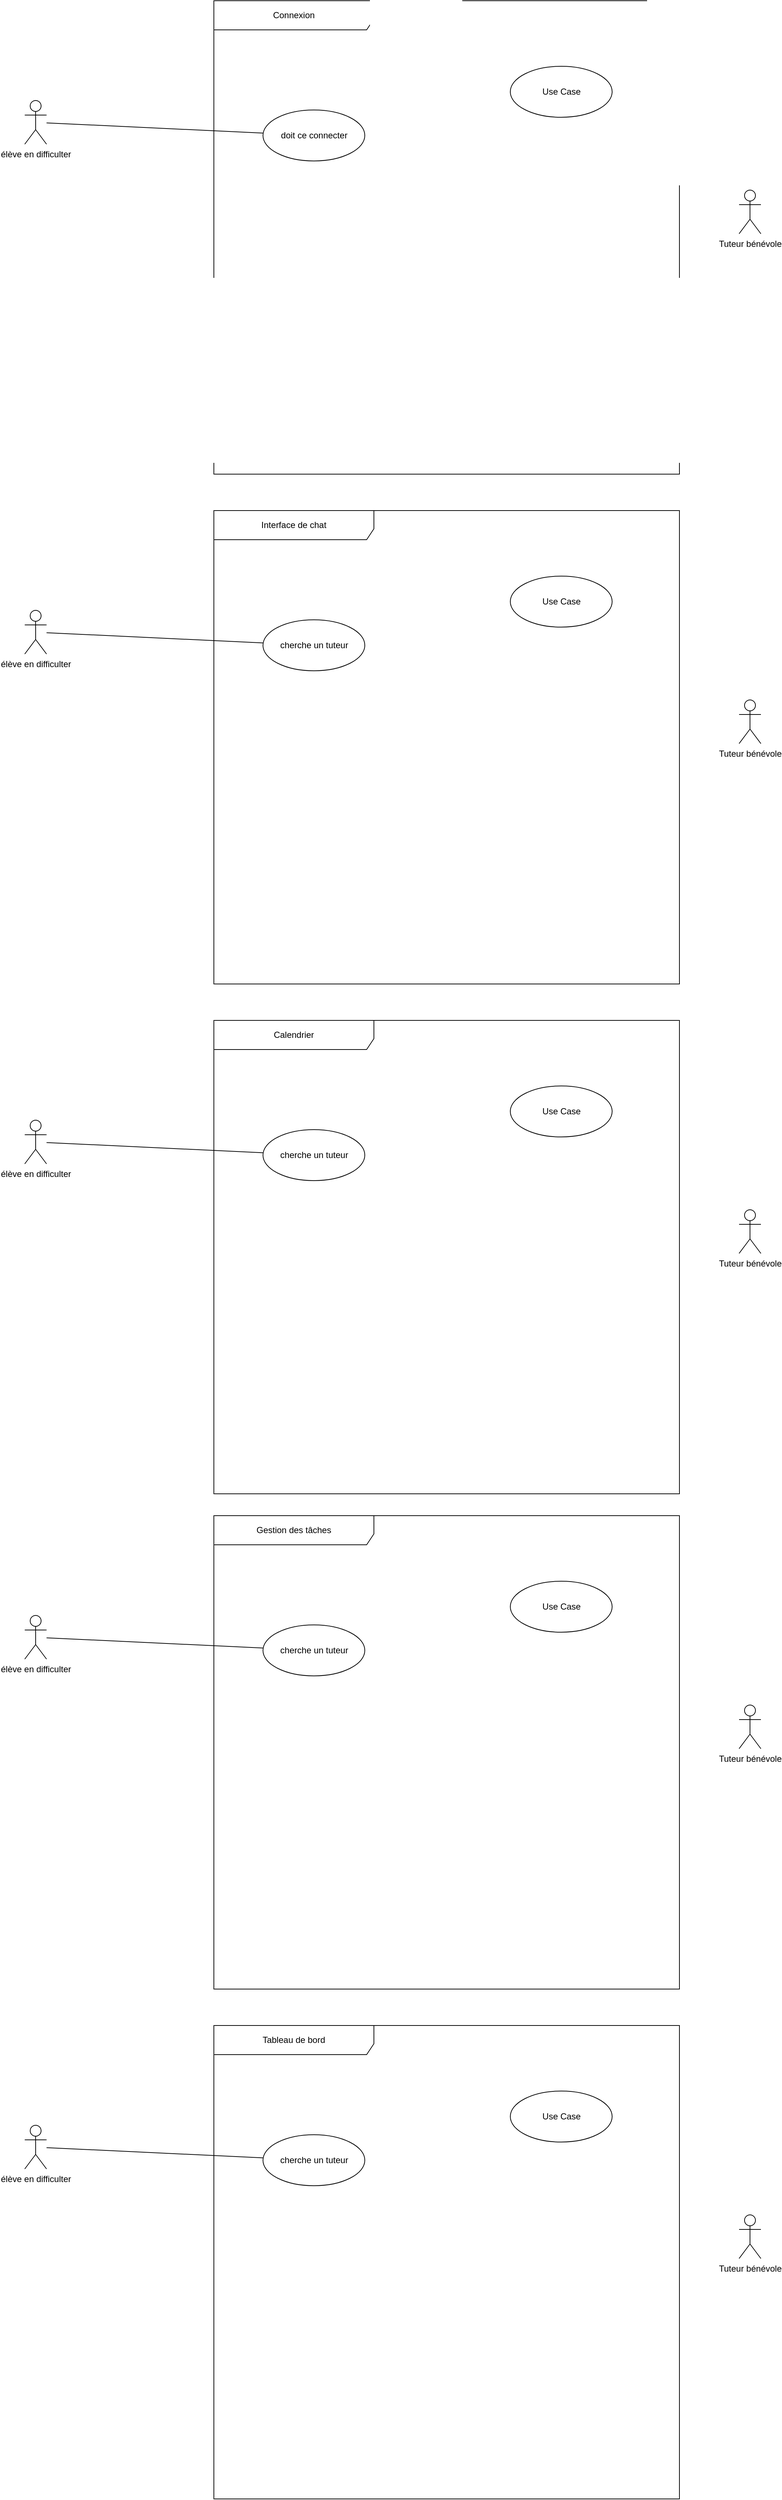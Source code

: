 <mxfile version="21.3.8" type="github">
  <diagram name="Page-1" id="kGMyGou1nUePbA4EINrC">
    <mxGraphModel dx="6558" dy="6651" grid="1" gridSize="10" guides="1" tooltips="1" connect="1" arrows="1" fold="1" page="1" pageScale="1" pageWidth="827" pageHeight="1169" math="0" shadow="0">
      <root>
        <mxCell id="0" />
        <mxCell id="1" parent="0" />
        <mxCell id="mz7fUr0vwj-igbSiduvv-2" style="orthogonalLoop=1;jettySize=auto;html=1;strokeColor=default;endArrow=none;endFill=0;rounded=0;" edge="1" parent="1" source="mz7fUr0vwj-igbSiduvv-3" target="mz7fUr0vwj-igbSiduvv-7">
          <mxGeometry relative="1" as="geometry" />
        </mxCell>
        <mxCell id="mz7fUr0vwj-igbSiduvv-3" value="élève en difficulter" style="shape=umlActor;verticalLabelPosition=bottom;verticalAlign=top;html=1;" vertex="1" parent="1">
          <mxGeometry x="-4680" y="-2723" width="30" height="60" as="geometry" />
        </mxCell>
        <mxCell id="mz7fUr0vwj-igbSiduvv-4" value="Use Case" style="ellipse;whiteSpace=wrap;html=1;" vertex="1" parent="1">
          <mxGeometry x="-4012.5" y="-2770" width="140" height="70" as="geometry" />
        </mxCell>
        <mxCell id="mz7fUr0vwj-igbSiduvv-5" value="Tableau de bord" style="shape=umlFrame;whiteSpace=wrap;html=1;pointerEvents=0;width=220;height=40;" vertex="1" parent="1">
          <mxGeometry x="-4420" y="-2860" width="640" height="650" as="geometry" />
        </mxCell>
        <mxCell id="mz7fUr0vwj-igbSiduvv-6" value="Tuteur bénévole" style="shape=umlActor;verticalLabelPosition=bottom;verticalAlign=top;html=1;" vertex="1" parent="1">
          <mxGeometry x="-3698" y="-2600" width="30" height="60" as="geometry" />
        </mxCell>
        <mxCell id="mz7fUr0vwj-igbSiduvv-7" value="cherche un tuteur" style="ellipse;whiteSpace=wrap;html=1;" vertex="1" parent="1">
          <mxGeometry x="-4352.5" y="-2710" width="140" height="70" as="geometry" />
        </mxCell>
        <mxCell id="mz7fUr0vwj-igbSiduvv-8" style="orthogonalLoop=1;jettySize=auto;html=1;strokeColor=default;endArrow=none;endFill=0;rounded=0;" edge="1" source="mz7fUr0vwj-igbSiduvv-9" target="mz7fUr0vwj-igbSiduvv-13" parent="1">
          <mxGeometry relative="1" as="geometry" />
        </mxCell>
        <mxCell id="mz7fUr0vwj-igbSiduvv-9" value="élève en difficulter" style="shape=umlActor;verticalLabelPosition=bottom;verticalAlign=top;html=1;" vertex="1" parent="1">
          <mxGeometry x="-4680" y="-3423" width="30" height="60" as="geometry" />
        </mxCell>
        <mxCell id="mz7fUr0vwj-igbSiduvv-10" value="Use Case" style="ellipse;whiteSpace=wrap;html=1;" vertex="1" parent="1">
          <mxGeometry x="-4012.5" y="-3470" width="140" height="70" as="geometry" />
        </mxCell>
        <mxCell id="mz7fUr0vwj-igbSiduvv-11" value="Gestion des tâches" style="shape=umlFrame;whiteSpace=wrap;html=1;pointerEvents=0;width=220;height=40;" vertex="1" parent="1">
          <mxGeometry x="-4420" y="-3560" width="640" height="650" as="geometry" />
        </mxCell>
        <mxCell id="mz7fUr0vwj-igbSiduvv-12" value="Tuteur bénévole" style="shape=umlActor;verticalLabelPosition=bottom;verticalAlign=top;html=1;" vertex="1" parent="1">
          <mxGeometry x="-3698" y="-3300" width="30" height="60" as="geometry" />
        </mxCell>
        <mxCell id="mz7fUr0vwj-igbSiduvv-13" value="cherche un tuteur" style="ellipse;whiteSpace=wrap;html=1;" vertex="1" parent="1">
          <mxGeometry x="-4352.5" y="-3410" width="140" height="70" as="geometry" />
        </mxCell>
        <mxCell id="mz7fUr0vwj-igbSiduvv-14" style="orthogonalLoop=1;jettySize=auto;html=1;strokeColor=default;endArrow=none;endFill=0;rounded=0;" edge="1" source="mz7fUr0vwj-igbSiduvv-15" target="mz7fUr0vwj-igbSiduvv-19" parent="1">
          <mxGeometry relative="1" as="geometry" />
        </mxCell>
        <mxCell id="mz7fUr0vwj-igbSiduvv-15" value="élève en difficulter" style="shape=umlActor;verticalLabelPosition=bottom;verticalAlign=top;html=1;" vertex="1" parent="1">
          <mxGeometry x="-4680" y="-4103" width="30" height="60" as="geometry" />
        </mxCell>
        <mxCell id="mz7fUr0vwj-igbSiduvv-16" value="Use Case" style="ellipse;whiteSpace=wrap;html=1;" vertex="1" parent="1">
          <mxGeometry x="-4012.5" y="-4150" width="140" height="70" as="geometry" />
        </mxCell>
        <mxCell id="mz7fUr0vwj-igbSiduvv-17" value="Calendrier" style="shape=umlFrame;whiteSpace=wrap;html=1;pointerEvents=0;width=220;height=40;" vertex="1" parent="1">
          <mxGeometry x="-4420" y="-4240" width="640" height="650" as="geometry" />
        </mxCell>
        <mxCell id="mz7fUr0vwj-igbSiduvv-18" value="Tuteur bénévole" style="shape=umlActor;verticalLabelPosition=bottom;verticalAlign=top;html=1;" vertex="1" parent="1">
          <mxGeometry x="-3698" y="-3980" width="30" height="60" as="geometry" />
        </mxCell>
        <mxCell id="mz7fUr0vwj-igbSiduvv-19" value="cherche un tuteur" style="ellipse;whiteSpace=wrap;html=1;" vertex="1" parent="1">
          <mxGeometry x="-4352.5" y="-4090" width="140" height="70" as="geometry" />
        </mxCell>
        <mxCell id="mz7fUr0vwj-igbSiduvv-20" style="orthogonalLoop=1;jettySize=auto;html=1;strokeColor=default;endArrow=none;endFill=0;rounded=0;" edge="1" source="mz7fUr0vwj-igbSiduvv-21" target="mz7fUr0vwj-igbSiduvv-25" parent="1">
          <mxGeometry relative="1" as="geometry" />
        </mxCell>
        <mxCell id="mz7fUr0vwj-igbSiduvv-21" value="élève en difficulter" style="shape=umlActor;verticalLabelPosition=bottom;verticalAlign=top;html=1;" vertex="1" parent="1">
          <mxGeometry x="-4680" y="-4803" width="30" height="60" as="geometry" />
        </mxCell>
        <mxCell id="mz7fUr0vwj-igbSiduvv-22" value="Use Case" style="ellipse;whiteSpace=wrap;html=1;" vertex="1" parent="1">
          <mxGeometry x="-4012.5" y="-4850" width="140" height="70" as="geometry" />
        </mxCell>
        <mxCell id="mz7fUr0vwj-igbSiduvv-23" value="Interface de chat" style="shape=umlFrame;whiteSpace=wrap;html=1;pointerEvents=0;width=220;height=40;" vertex="1" parent="1">
          <mxGeometry x="-4420" y="-4940" width="640" height="650" as="geometry" />
        </mxCell>
        <mxCell id="mz7fUr0vwj-igbSiduvv-24" value="Tuteur bénévole" style="shape=umlActor;verticalLabelPosition=bottom;verticalAlign=top;html=1;" vertex="1" parent="1">
          <mxGeometry x="-3698" y="-4680" width="30" height="60" as="geometry" />
        </mxCell>
        <mxCell id="mz7fUr0vwj-igbSiduvv-25" value="cherche un tuteur" style="ellipse;whiteSpace=wrap;html=1;" vertex="1" parent="1">
          <mxGeometry x="-4352.5" y="-4790" width="140" height="70" as="geometry" />
        </mxCell>
        <mxCell id="mz7fUr0vwj-igbSiduvv-26" style="orthogonalLoop=1;jettySize=auto;html=1;strokeColor=default;endArrow=none;endFill=0;rounded=0;" edge="1" source="mz7fUr0vwj-igbSiduvv-27" target="mz7fUr0vwj-igbSiduvv-31" parent="1">
          <mxGeometry relative="1" as="geometry" />
        </mxCell>
        <mxCell id="mz7fUr0vwj-igbSiduvv-27" value="élève en difficulter" style="shape=umlActor;verticalLabelPosition=bottom;verticalAlign=top;html=1;" vertex="1" parent="1">
          <mxGeometry x="-4680" y="-5503" width="30" height="60" as="geometry" />
        </mxCell>
        <mxCell id="mz7fUr0vwj-igbSiduvv-28" value="Use Case" style="ellipse;whiteSpace=wrap;html=1;" vertex="1" parent="1">
          <mxGeometry x="-4012.5" y="-5550" width="140" height="70" as="geometry" />
        </mxCell>
        <mxCell id="mz7fUr0vwj-igbSiduvv-29" value="Connexion" style="shape=umlFrame;whiteSpace=wrap;html=1;pointerEvents=0;width=220;height=40;" vertex="1" parent="1">
          <mxGeometry x="-4420" y="-5640" width="640" height="650" as="geometry" />
        </mxCell>
        <mxCell id="mz7fUr0vwj-igbSiduvv-30" value="Tuteur bénévole" style="shape=umlActor;verticalLabelPosition=bottom;verticalAlign=top;html=1;" vertex="1" parent="1">
          <mxGeometry x="-3698" y="-5380" width="30" height="60" as="geometry" />
        </mxCell>
        <mxCell id="mz7fUr0vwj-igbSiduvv-31" value="doit ce connecter" style="ellipse;whiteSpace=wrap;html=1;" vertex="1" parent="1">
          <mxGeometry x="-4352.5" y="-5490" width="140" height="70" as="geometry" />
        </mxCell>
      </root>
    </mxGraphModel>
  </diagram>
</mxfile>
